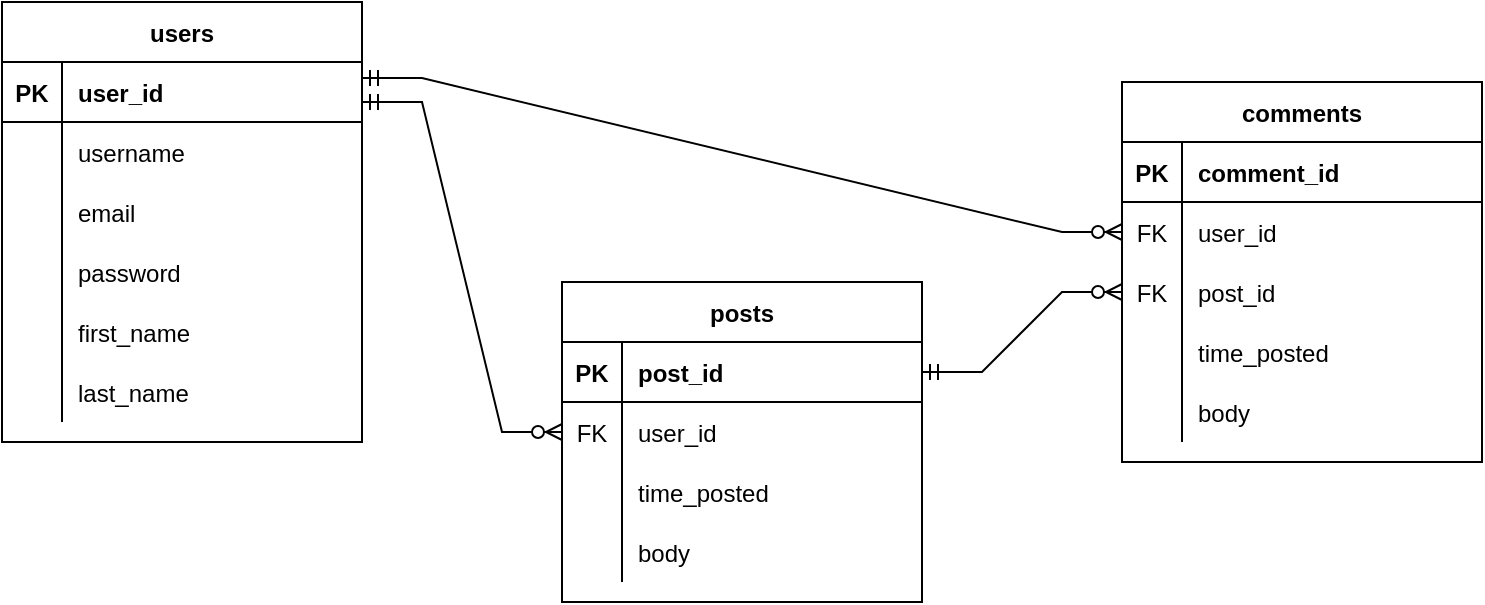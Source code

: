 <mxfile version="17.4.6" type="device"><diagram id="dtYfgkt6VOccn29z3xCa" name="Page-1"><mxGraphModel dx="1422" dy="762" grid="1" gridSize="10" guides="1" tooltips="1" connect="1" arrows="1" fold="1" page="1" pageScale="1" pageWidth="850" pageHeight="1100" math="0" shadow="0"><root><mxCell id="0"/><mxCell id="1" parent="0"/><mxCell id="ULij3t9x2_Wi_1MB0VjU-1" value="users" style="shape=table;startSize=30;container=1;collapsible=1;childLayout=tableLayout;fixedRows=1;rowLines=0;fontStyle=1;align=center;resizeLast=1;" parent="1" vertex="1"><mxGeometry x="40" y="120" width="180" height="220" as="geometry"/></mxCell><mxCell id="ULij3t9x2_Wi_1MB0VjU-2" value="" style="shape=tableRow;horizontal=0;startSize=0;swimlaneHead=0;swimlaneBody=0;fillColor=none;collapsible=0;dropTarget=0;points=[[0,0.5],[1,0.5]];portConstraint=eastwest;top=0;left=0;right=0;bottom=1;" parent="ULij3t9x2_Wi_1MB0VjU-1" vertex="1"><mxGeometry y="30" width="180" height="30" as="geometry"/></mxCell><mxCell id="ULij3t9x2_Wi_1MB0VjU-3" value="PK" style="shape=partialRectangle;connectable=0;fillColor=none;top=0;left=0;bottom=0;right=0;fontStyle=1;overflow=hidden;" parent="ULij3t9x2_Wi_1MB0VjU-2" vertex="1"><mxGeometry width="30" height="30" as="geometry"><mxRectangle width="30" height="30" as="alternateBounds"/></mxGeometry></mxCell><mxCell id="ULij3t9x2_Wi_1MB0VjU-4" value="user_id" style="shape=partialRectangle;connectable=0;fillColor=none;top=0;left=0;bottom=0;right=0;align=left;spacingLeft=6;fontStyle=1;overflow=hidden;" parent="ULij3t9x2_Wi_1MB0VjU-2" vertex="1"><mxGeometry x="30" width="150" height="30" as="geometry"><mxRectangle width="150" height="30" as="alternateBounds"/></mxGeometry></mxCell><mxCell id="ULij3t9x2_Wi_1MB0VjU-5" value="" style="shape=tableRow;horizontal=0;startSize=0;swimlaneHead=0;swimlaneBody=0;fillColor=none;collapsible=0;dropTarget=0;points=[[0,0.5],[1,0.5]];portConstraint=eastwest;top=0;left=0;right=0;bottom=0;" parent="ULij3t9x2_Wi_1MB0VjU-1" vertex="1"><mxGeometry y="60" width="180" height="30" as="geometry"/></mxCell><mxCell id="ULij3t9x2_Wi_1MB0VjU-6" value="" style="shape=partialRectangle;connectable=0;fillColor=none;top=0;left=0;bottom=0;right=0;editable=1;overflow=hidden;" parent="ULij3t9x2_Wi_1MB0VjU-5" vertex="1"><mxGeometry width="30" height="30" as="geometry"><mxRectangle width="30" height="30" as="alternateBounds"/></mxGeometry></mxCell><mxCell id="ULij3t9x2_Wi_1MB0VjU-7" value="username" style="shape=partialRectangle;connectable=0;fillColor=none;top=0;left=0;bottom=0;right=0;align=left;spacingLeft=6;overflow=hidden;" parent="ULij3t9x2_Wi_1MB0VjU-5" vertex="1"><mxGeometry x="30" width="150" height="30" as="geometry"><mxRectangle width="150" height="30" as="alternateBounds"/></mxGeometry></mxCell><mxCell id="ULij3t9x2_Wi_1MB0VjU-8" value="" style="shape=tableRow;horizontal=0;startSize=0;swimlaneHead=0;swimlaneBody=0;fillColor=none;collapsible=0;dropTarget=0;points=[[0,0.5],[1,0.5]];portConstraint=eastwest;top=0;left=0;right=0;bottom=0;" parent="ULij3t9x2_Wi_1MB0VjU-1" vertex="1"><mxGeometry y="90" width="180" height="30" as="geometry"/></mxCell><mxCell id="ULij3t9x2_Wi_1MB0VjU-9" value="" style="shape=partialRectangle;connectable=0;fillColor=none;top=0;left=0;bottom=0;right=0;editable=1;overflow=hidden;" parent="ULij3t9x2_Wi_1MB0VjU-8" vertex="1"><mxGeometry width="30" height="30" as="geometry"><mxRectangle width="30" height="30" as="alternateBounds"/></mxGeometry></mxCell><mxCell id="ULij3t9x2_Wi_1MB0VjU-10" value="email" style="shape=partialRectangle;connectable=0;fillColor=none;top=0;left=0;bottom=0;right=0;align=left;spacingLeft=6;overflow=hidden;" parent="ULij3t9x2_Wi_1MB0VjU-8" vertex="1"><mxGeometry x="30" width="150" height="30" as="geometry"><mxRectangle width="150" height="30" as="alternateBounds"/></mxGeometry></mxCell><mxCell id="ULij3t9x2_Wi_1MB0VjU-11" value="" style="shape=tableRow;horizontal=0;startSize=0;swimlaneHead=0;swimlaneBody=0;fillColor=none;collapsible=0;dropTarget=0;points=[[0,0.5],[1,0.5]];portConstraint=eastwest;top=0;left=0;right=0;bottom=0;" parent="ULij3t9x2_Wi_1MB0VjU-1" vertex="1"><mxGeometry y="120" width="180" height="30" as="geometry"/></mxCell><mxCell id="ULij3t9x2_Wi_1MB0VjU-12" value="" style="shape=partialRectangle;connectable=0;fillColor=none;top=0;left=0;bottom=0;right=0;editable=1;overflow=hidden;" parent="ULij3t9x2_Wi_1MB0VjU-11" vertex="1"><mxGeometry width="30" height="30" as="geometry"><mxRectangle width="30" height="30" as="alternateBounds"/></mxGeometry></mxCell><mxCell id="ULij3t9x2_Wi_1MB0VjU-13" value="password" style="shape=partialRectangle;connectable=0;fillColor=none;top=0;left=0;bottom=0;right=0;align=left;spacingLeft=6;overflow=hidden;" parent="ULij3t9x2_Wi_1MB0VjU-11" vertex="1"><mxGeometry x="30" width="150" height="30" as="geometry"><mxRectangle width="150" height="30" as="alternateBounds"/></mxGeometry></mxCell><mxCell id="ULij3t9x2_Wi_1MB0VjU-55" style="shape=tableRow;horizontal=0;startSize=0;swimlaneHead=0;swimlaneBody=0;fillColor=none;collapsible=0;dropTarget=0;points=[[0,0.5],[1,0.5]];portConstraint=eastwest;top=0;left=0;right=0;bottom=0;" parent="ULij3t9x2_Wi_1MB0VjU-1" vertex="1"><mxGeometry y="150" width="180" height="30" as="geometry"/></mxCell><mxCell id="ULij3t9x2_Wi_1MB0VjU-56" style="shape=partialRectangle;connectable=0;fillColor=none;top=0;left=0;bottom=0;right=0;editable=1;overflow=hidden;" parent="ULij3t9x2_Wi_1MB0VjU-55" vertex="1"><mxGeometry width="30" height="30" as="geometry"><mxRectangle width="30" height="30" as="alternateBounds"/></mxGeometry></mxCell><mxCell id="ULij3t9x2_Wi_1MB0VjU-57" value="first_name" style="shape=partialRectangle;connectable=0;fillColor=none;top=0;left=0;bottom=0;right=0;align=left;spacingLeft=6;overflow=hidden;" parent="ULij3t9x2_Wi_1MB0VjU-55" vertex="1"><mxGeometry x="30" width="150" height="30" as="geometry"><mxRectangle width="150" height="30" as="alternateBounds"/></mxGeometry></mxCell><mxCell id="ULij3t9x2_Wi_1MB0VjU-58" style="shape=tableRow;horizontal=0;startSize=0;swimlaneHead=0;swimlaneBody=0;fillColor=none;collapsible=0;dropTarget=0;points=[[0,0.5],[1,0.5]];portConstraint=eastwest;top=0;left=0;right=0;bottom=0;" parent="ULij3t9x2_Wi_1MB0VjU-1" vertex="1"><mxGeometry y="180" width="180" height="30" as="geometry"/></mxCell><mxCell id="ULij3t9x2_Wi_1MB0VjU-59" style="shape=partialRectangle;connectable=0;fillColor=none;top=0;left=0;bottom=0;right=0;editable=1;overflow=hidden;" parent="ULij3t9x2_Wi_1MB0VjU-58" vertex="1"><mxGeometry width="30" height="30" as="geometry"><mxRectangle width="30" height="30" as="alternateBounds"/></mxGeometry></mxCell><mxCell id="ULij3t9x2_Wi_1MB0VjU-60" value="last_name" style="shape=partialRectangle;connectable=0;fillColor=none;top=0;left=0;bottom=0;right=0;align=left;spacingLeft=6;overflow=hidden;" parent="ULij3t9x2_Wi_1MB0VjU-58" vertex="1"><mxGeometry x="30" width="150" height="30" as="geometry"><mxRectangle width="150" height="30" as="alternateBounds"/></mxGeometry></mxCell><mxCell id="ULij3t9x2_Wi_1MB0VjU-17" value="posts" style="shape=table;startSize=30;container=1;collapsible=1;childLayout=tableLayout;fixedRows=1;rowLines=0;fontStyle=1;align=center;resizeLast=1;" parent="1" vertex="1"><mxGeometry x="320" y="260" width="180" height="160" as="geometry"/></mxCell><mxCell id="ULij3t9x2_Wi_1MB0VjU-18" value="" style="shape=tableRow;horizontal=0;startSize=0;swimlaneHead=0;swimlaneBody=0;fillColor=none;collapsible=0;dropTarget=0;points=[[0,0.5],[1,0.5]];portConstraint=eastwest;top=0;left=0;right=0;bottom=1;" parent="ULij3t9x2_Wi_1MB0VjU-17" vertex="1"><mxGeometry y="30" width="180" height="30" as="geometry"/></mxCell><mxCell id="ULij3t9x2_Wi_1MB0VjU-19" value="PK" style="shape=partialRectangle;connectable=0;fillColor=none;top=0;left=0;bottom=0;right=0;fontStyle=1;overflow=hidden;" parent="ULij3t9x2_Wi_1MB0VjU-18" vertex="1"><mxGeometry width="30" height="30" as="geometry"><mxRectangle width="30" height="30" as="alternateBounds"/></mxGeometry></mxCell><mxCell id="ULij3t9x2_Wi_1MB0VjU-20" value="post_id" style="shape=partialRectangle;connectable=0;fillColor=none;top=0;left=0;bottom=0;right=0;align=left;spacingLeft=6;fontStyle=1;overflow=hidden;" parent="ULij3t9x2_Wi_1MB0VjU-18" vertex="1"><mxGeometry x="30" width="150" height="30" as="geometry"><mxRectangle width="150" height="30" as="alternateBounds"/></mxGeometry></mxCell><mxCell id="ULij3t9x2_Wi_1MB0VjU-30" value="" style="shape=tableRow;horizontal=0;startSize=0;swimlaneHead=0;swimlaneBody=0;fillColor=none;collapsible=0;dropTarget=0;points=[[0,0.5],[1,0.5]];portConstraint=eastwest;top=0;left=0;right=0;bottom=0;" parent="ULij3t9x2_Wi_1MB0VjU-17" vertex="1"><mxGeometry y="60" width="180" height="30" as="geometry"/></mxCell><mxCell id="ULij3t9x2_Wi_1MB0VjU-31" value="FK" style="shape=partialRectangle;connectable=0;fillColor=none;top=0;left=0;bottom=0;right=0;fontStyle=0;overflow=hidden;" parent="ULij3t9x2_Wi_1MB0VjU-30" vertex="1"><mxGeometry width="30" height="30" as="geometry"><mxRectangle width="30" height="30" as="alternateBounds"/></mxGeometry></mxCell><mxCell id="ULij3t9x2_Wi_1MB0VjU-32" value="user_id" style="shape=partialRectangle;connectable=0;fillColor=none;top=0;left=0;bottom=0;right=0;align=left;spacingLeft=6;fontStyle=0;overflow=hidden;" parent="ULij3t9x2_Wi_1MB0VjU-30" vertex="1"><mxGeometry x="30" width="150" height="30" as="geometry"><mxRectangle width="150" height="30" as="alternateBounds"/></mxGeometry></mxCell><mxCell id="ULij3t9x2_Wi_1MB0VjU-21" value="" style="shape=tableRow;horizontal=0;startSize=0;swimlaneHead=0;swimlaneBody=0;fillColor=none;collapsible=0;dropTarget=0;points=[[0,0.5],[1,0.5]];portConstraint=eastwest;top=0;left=0;right=0;bottom=0;" parent="ULij3t9x2_Wi_1MB0VjU-17" vertex="1"><mxGeometry y="90" width="180" height="30" as="geometry"/></mxCell><mxCell id="ULij3t9x2_Wi_1MB0VjU-22" value="" style="shape=partialRectangle;connectable=0;fillColor=none;top=0;left=0;bottom=0;right=0;editable=1;overflow=hidden;" parent="ULij3t9x2_Wi_1MB0VjU-21" vertex="1"><mxGeometry width="30" height="30" as="geometry"><mxRectangle width="30" height="30" as="alternateBounds"/></mxGeometry></mxCell><mxCell id="ULij3t9x2_Wi_1MB0VjU-23" value="time_posted" style="shape=partialRectangle;connectable=0;fillColor=none;top=0;left=0;bottom=0;right=0;align=left;spacingLeft=6;overflow=hidden;" parent="ULij3t9x2_Wi_1MB0VjU-21" vertex="1"><mxGeometry x="30" width="150" height="30" as="geometry"><mxRectangle width="150" height="30" as="alternateBounds"/></mxGeometry></mxCell><mxCell id="ULij3t9x2_Wi_1MB0VjU-24" value="" style="shape=tableRow;horizontal=0;startSize=0;swimlaneHead=0;swimlaneBody=0;fillColor=none;collapsible=0;dropTarget=0;points=[[0,0.5],[1,0.5]];portConstraint=eastwest;top=0;left=0;right=0;bottom=0;" parent="ULij3t9x2_Wi_1MB0VjU-17" vertex="1"><mxGeometry y="120" width="180" height="30" as="geometry"/></mxCell><mxCell id="ULij3t9x2_Wi_1MB0VjU-25" value="" style="shape=partialRectangle;connectable=0;fillColor=none;top=0;left=0;bottom=0;right=0;editable=1;overflow=hidden;" parent="ULij3t9x2_Wi_1MB0VjU-24" vertex="1"><mxGeometry width="30" height="30" as="geometry"><mxRectangle width="30" height="30" as="alternateBounds"/></mxGeometry></mxCell><mxCell id="ULij3t9x2_Wi_1MB0VjU-26" value="body" style="shape=partialRectangle;connectable=0;fillColor=none;top=0;left=0;bottom=0;right=0;align=left;spacingLeft=6;overflow=hidden;" parent="ULij3t9x2_Wi_1MB0VjU-24" vertex="1"><mxGeometry x="30" width="150" height="30" as="geometry"><mxRectangle width="150" height="30" as="alternateBounds"/></mxGeometry></mxCell><mxCell id="ULij3t9x2_Wi_1MB0VjU-33" value="comments" style="shape=table;startSize=30;container=1;collapsible=1;childLayout=tableLayout;fixedRows=1;rowLines=0;fontStyle=1;align=center;resizeLast=1;" parent="1" vertex="1"><mxGeometry x="600" y="160" width="180" height="190" as="geometry"/></mxCell><mxCell id="ULij3t9x2_Wi_1MB0VjU-34" value="" style="shape=tableRow;horizontal=0;startSize=0;swimlaneHead=0;swimlaneBody=0;fillColor=none;collapsible=0;dropTarget=0;points=[[0,0.5],[1,0.5]];portConstraint=eastwest;top=0;left=0;right=0;bottom=1;" parent="ULij3t9x2_Wi_1MB0VjU-33" vertex="1"><mxGeometry y="30" width="180" height="30" as="geometry"/></mxCell><mxCell id="ULij3t9x2_Wi_1MB0VjU-35" value="PK" style="shape=partialRectangle;connectable=0;fillColor=none;top=0;left=0;bottom=0;right=0;fontStyle=1;overflow=hidden;" parent="ULij3t9x2_Wi_1MB0VjU-34" vertex="1"><mxGeometry width="30" height="30" as="geometry"><mxRectangle width="30" height="30" as="alternateBounds"/></mxGeometry></mxCell><mxCell id="ULij3t9x2_Wi_1MB0VjU-36" value="comment_id" style="shape=partialRectangle;connectable=0;fillColor=none;top=0;left=0;bottom=0;right=0;align=left;spacingLeft=6;fontStyle=1;overflow=hidden;" parent="ULij3t9x2_Wi_1MB0VjU-34" vertex="1"><mxGeometry x="30" width="150" height="30" as="geometry"><mxRectangle width="150" height="30" as="alternateBounds"/></mxGeometry></mxCell><mxCell id="ULij3t9x2_Wi_1MB0VjU-46" value="" style="shape=tableRow;horizontal=0;startSize=0;swimlaneHead=0;swimlaneBody=0;fillColor=none;collapsible=0;dropTarget=0;points=[[0,0.5],[1,0.5]];portConstraint=eastwest;top=0;left=0;right=0;bottom=0;" parent="ULij3t9x2_Wi_1MB0VjU-33" vertex="1"><mxGeometry y="60" width="180" height="30" as="geometry"/></mxCell><mxCell id="ULij3t9x2_Wi_1MB0VjU-47" value="FK" style="shape=partialRectangle;connectable=0;fillColor=none;top=0;left=0;bottom=0;right=0;fontStyle=0;overflow=hidden;" parent="ULij3t9x2_Wi_1MB0VjU-46" vertex="1"><mxGeometry width="30" height="30" as="geometry"><mxRectangle width="30" height="30" as="alternateBounds"/></mxGeometry></mxCell><mxCell id="ULij3t9x2_Wi_1MB0VjU-48" value="user_id" style="shape=partialRectangle;connectable=0;fillColor=none;top=0;left=0;bottom=0;right=0;align=left;spacingLeft=6;fontStyle=0;overflow=hidden;" parent="ULij3t9x2_Wi_1MB0VjU-46" vertex="1"><mxGeometry x="30" width="150" height="30" as="geometry"><mxRectangle width="150" height="30" as="alternateBounds"/></mxGeometry></mxCell><mxCell id="ULij3t9x2_Wi_1MB0VjU-49" value="" style="shape=tableRow;horizontal=0;startSize=0;swimlaneHead=0;swimlaneBody=0;fillColor=none;collapsible=0;dropTarget=0;points=[[0,0.5],[1,0.5]];portConstraint=eastwest;top=0;left=0;right=0;bottom=0;" parent="ULij3t9x2_Wi_1MB0VjU-33" vertex="1"><mxGeometry y="90" width="180" height="30" as="geometry"/></mxCell><mxCell id="ULij3t9x2_Wi_1MB0VjU-50" value="FK" style="shape=partialRectangle;connectable=0;fillColor=none;top=0;left=0;bottom=0;right=0;fontStyle=0;overflow=hidden;" parent="ULij3t9x2_Wi_1MB0VjU-49" vertex="1"><mxGeometry width="30" height="30" as="geometry"><mxRectangle width="30" height="30" as="alternateBounds"/></mxGeometry></mxCell><mxCell id="ULij3t9x2_Wi_1MB0VjU-51" value="post_id" style="shape=partialRectangle;connectable=0;fillColor=none;top=0;left=0;bottom=0;right=0;align=left;spacingLeft=6;fontStyle=0;overflow=hidden;" parent="ULij3t9x2_Wi_1MB0VjU-49" vertex="1"><mxGeometry x="30" width="150" height="30" as="geometry"><mxRectangle width="150" height="30" as="alternateBounds"/></mxGeometry></mxCell><mxCell id="ULij3t9x2_Wi_1MB0VjU-37" value="" style="shape=tableRow;horizontal=0;startSize=0;swimlaneHead=0;swimlaneBody=0;fillColor=none;collapsible=0;dropTarget=0;points=[[0,0.5],[1,0.5]];portConstraint=eastwest;top=0;left=0;right=0;bottom=0;" parent="ULij3t9x2_Wi_1MB0VjU-33" vertex="1"><mxGeometry y="120" width="180" height="30" as="geometry"/></mxCell><mxCell id="ULij3t9x2_Wi_1MB0VjU-38" value="" style="shape=partialRectangle;connectable=0;fillColor=none;top=0;left=0;bottom=0;right=0;editable=1;overflow=hidden;" parent="ULij3t9x2_Wi_1MB0VjU-37" vertex="1"><mxGeometry width="30" height="30" as="geometry"><mxRectangle width="30" height="30" as="alternateBounds"/></mxGeometry></mxCell><mxCell id="ULij3t9x2_Wi_1MB0VjU-39" value="time_posted" style="shape=partialRectangle;connectable=0;fillColor=none;top=0;left=0;bottom=0;right=0;align=left;spacingLeft=6;overflow=hidden;" parent="ULij3t9x2_Wi_1MB0VjU-37" vertex="1"><mxGeometry x="30" width="150" height="30" as="geometry"><mxRectangle width="150" height="30" as="alternateBounds"/></mxGeometry></mxCell><mxCell id="ULij3t9x2_Wi_1MB0VjU-40" value="" style="shape=tableRow;horizontal=0;startSize=0;swimlaneHead=0;swimlaneBody=0;fillColor=none;collapsible=0;dropTarget=0;points=[[0,0.5],[1,0.5]];portConstraint=eastwest;top=0;left=0;right=0;bottom=0;" parent="ULij3t9x2_Wi_1MB0VjU-33" vertex="1"><mxGeometry y="150" width="180" height="30" as="geometry"/></mxCell><mxCell id="ULij3t9x2_Wi_1MB0VjU-41" value="" style="shape=partialRectangle;connectable=0;fillColor=none;top=0;left=0;bottom=0;right=0;editable=1;overflow=hidden;" parent="ULij3t9x2_Wi_1MB0VjU-40" vertex="1"><mxGeometry width="30" height="30" as="geometry"><mxRectangle width="30" height="30" as="alternateBounds"/></mxGeometry></mxCell><mxCell id="ULij3t9x2_Wi_1MB0VjU-42" value="body" style="shape=partialRectangle;connectable=0;fillColor=none;top=0;left=0;bottom=0;right=0;align=left;spacingLeft=6;overflow=hidden;" parent="ULij3t9x2_Wi_1MB0VjU-40" vertex="1"><mxGeometry x="30" width="150" height="30" as="geometry"><mxRectangle width="150" height="30" as="alternateBounds"/></mxGeometry></mxCell><mxCell id="9kfjYG9esY6Uiau17c51-1" value="" style="edgeStyle=entityRelationEdgeStyle;fontSize=12;html=1;endArrow=ERzeroToMany;startArrow=ERmandOne;rounded=0;entryX=0;entryY=0.5;entryDx=0;entryDy=0;" edge="1" parent="1" target="ULij3t9x2_Wi_1MB0VjU-30"><mxGeometry width="100" height="100" relative="1" as="geometry"><mxPoint x="220" y="170" as="sourcePoint"/><mxPoint x="470" y="340" as="targetPoint"/></mxGeometry></mxCell><mxCell id="9kfjYG9esY6Uiau17c51-3" value="" style="edgeStyle=entityRelationEdgeStyle;fontSize=12;html=1;endArrow=ERzeroToMany;startArrow=ERmandOne;rounded=0;entryX=0;entryY=0.5;entryDx=0;entryDy=0;exitX=1;exitY=0.267;exitDx=0;exitDy=0;exitPerimeter=0;" edge="1" parent="1" source="ULij3t9x2_Wi_1MB0VjU-2" target="ULij3t9x2_Wi_1MB0VjU-46"><mxGeometry width="100" height="100" relative="1" as="geometry"><mxPoint x="300" y="140" as="sourcePoint"/><mxPoint x="470" y="340" as="targetPoint"/></mxGeometry></mxCell><mxCell id="9kfjYG9esY6Uiau17c51-4" value="" style="edgeStyle=entityRelationEdgeStyle;fontSize=12;html=1;endArrow=ERzeroToMany;startArrow=ERmandOne;rounded=0;entryX=0;entryY=0.5;entryDx=0;entryDy=0;exitX=1;exitY=0.5;exitDx=0;exitDy=0;" edge="1" parent="1" source="ULij3t9x2_Wi_1MB0VjU-18" target="ULij3t9x2_Wi_1MB0VjU-49"><mxGeometry width="100" height="100" relative="1" as="geometry"><mxPoint x="370" y="440" as="sourcePoint"/><mxPoint x="470" y="340" as="targetPoint"/></mxGeometry></mxCell></root></mxGraphModel></diagram></mxfile>
